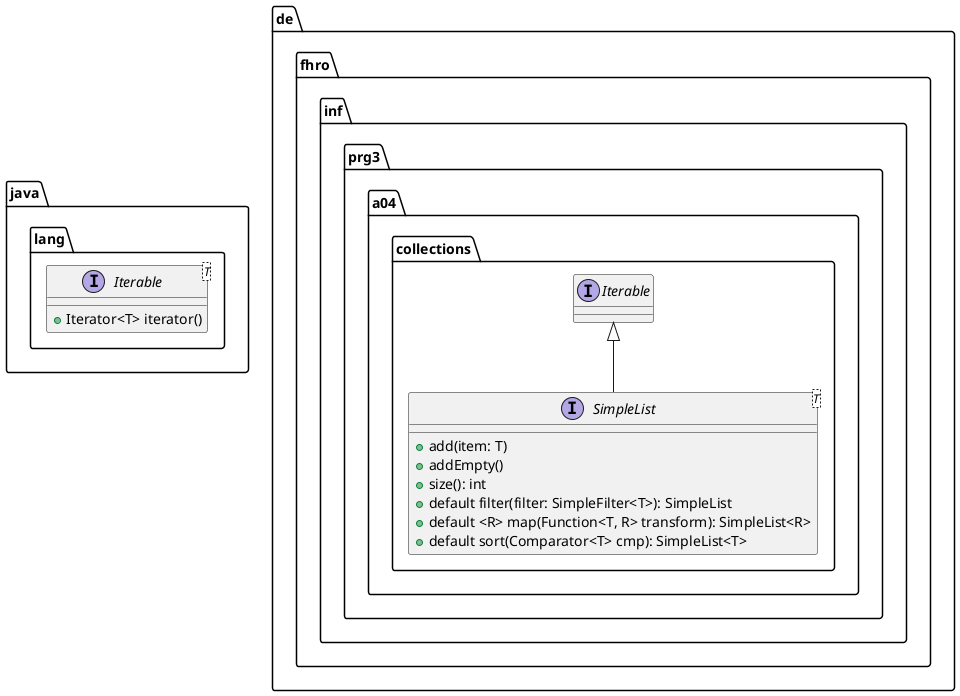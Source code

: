 @startuml

package java.lang {

    interface Iterable<T> {
        +Iterator<T> iterator()
    }
}

package de.fhro.inf.prg3.a04.collections {
    interface SimpleList<T> extends Iterable {
                +add(item: T)
                +addEmpty()
                +size(): int
                +default filter(filter: SimpleFilter<T>): SimpleList
                +default <R> map(Function<T, R> transform): SimpleList<R>
                +default sort(Comparator<T> cmp): SimpleList<T>
            }
}
@enduml